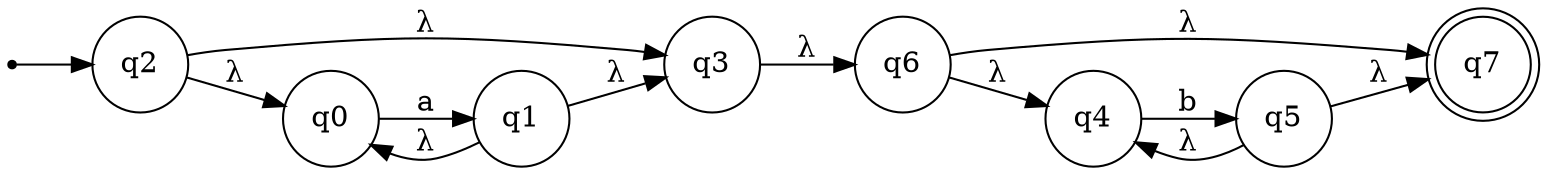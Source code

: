 digraph {
  rankdir=LR;

  node [shape = point]; __start_point__
  q2[shape=circle]
  q3[shape=circle]
  q0[shape=circle]
  q1[shape=circle]
  q6[shape=circle]
  q7[shape=doublecircle]
  q4[shape=circle]
  q5[shape=circle]

  __start_point__ -> q2
  q0 -> q1[label="a"]
  q2 -> q3[label="λ"]
  q2 -> q0[label="λ"]
  q1 -> q3[label="λ"]
  q1 -> q0[label="λ"]
  q4 -> q5[label="b"]
  q6 -> q4[label="λ"]
  q6 -> q7[label="λ"]
  q5 -> q4[label="λ"]
  q5 -> q7[label="λ"]
  q3 -> q6[label="λ"]
}